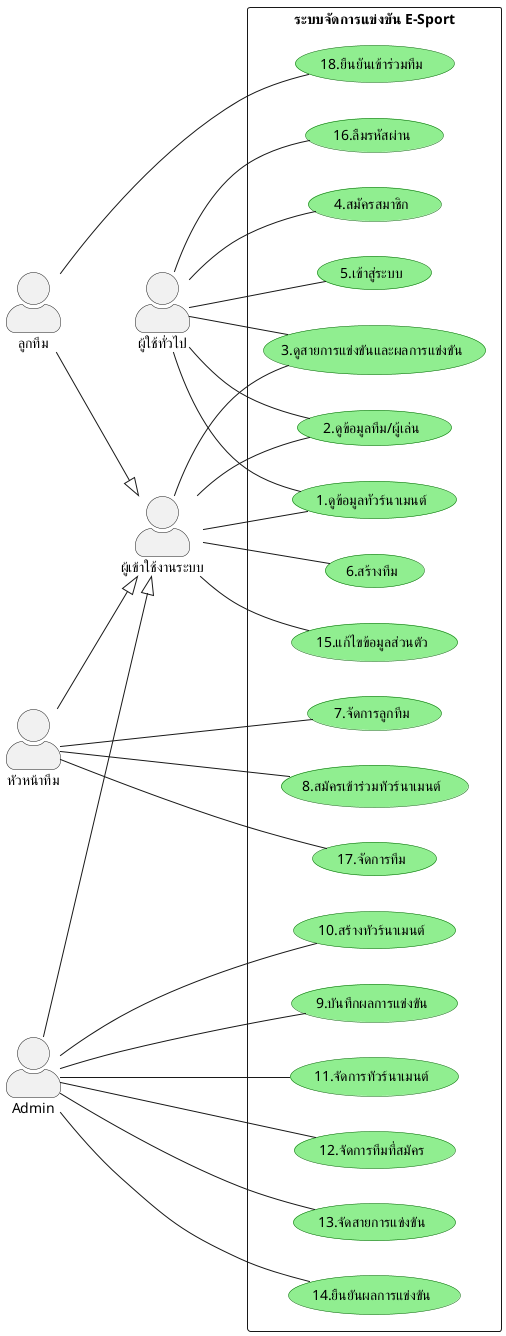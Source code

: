 @startuml "Use Case Diagram (Revised)"
' ตั้งค่า theme ของแผนภาพ
skinparam actorStyle awesome
skinparam usecase {
    BackgroundColor #LightGreen
    BorderColor #DarkGreen
}
left to right direction

' กำหนด Actor
actor "ผู้ใช้ทั่วไป" as User
actor "ลูกทีม" as Member
actor "หัวหน้าทีม" as TeamLead
actor "Admin" as Admin
actor "ผู้เข้าใช้งานระบบ" as SiteUser

rectangle "ระบบจัดการแข่งขัน E-Sport" {
    ' Use Cases - General
    usecase UC01 as "1.ดูข้อมูลทัวร์นาเมนต์"
    usecase UC16 as "16.ลืมรหัสผ่าน"
    usecase UC02 as "2.ดูข้อมูลทีม/ผู้เล่น"
    usecase UC03 as "3.ดูสายการแข่งขันและผลการแข่งขัน"
    usecase UC04 as "4.สมัครสมาชิก"
    usecase UC05 as "5.เข้าสู่ระบบ"

    ' Use Cases - Team Management
    usecase UC06 as "6.สร้างทีม"
    usecase UC07 as "7.จัดการลูกทีม"
    usecase UC08 as "8.สมัครเข้าร่วมทัวร์นาเมนต์"
    usecase UC17 as "17.จัดการทีม"

    usecase UC18 as "18.ยืนยันเข้าร่วมทีม"
    ' use case for admin
    usecase UC10 as "10.สร้างทัวร์นาเมนต์"
    usecase UC09 as "9.บันทึกผลการแข่งขัน"
    usecase UC11 as "11.จัดการทัวร์นาเมนต์"
    usecase UC12 as "12.จัดการทีมที่สมัคร"
    usecase UC13 as "13.จัดสายการแข่งขัน"
    usecase UC14 as "14.ยืนยันผลการแข่งขัน"

    usecase UC15 as "15.แก้ไขข้อมูลส่วนตัว"
}

' --- General User Flow ---
User -- UC01
User -- UC16
User -- UC02
User -- UC03
User -- UC04
User -- UC05

' --- SiteUser (Logged-in User) Flow ---
SiteUser -- UC01
SiteUser -- UC02
SiteUser -- UC03
SiteUser -- UC15
' *** จุดแก้ไขที่สำคัญ ***
' SiteUser คือผู้ที่สามารถ "สร้างทีม" เพื่อที่จะกลายเป็น TeamLead
SiteUser -- UC06

' --- TeamLead Flow ---
' หลังจากเป็น TeamLead แล้ว จึงจะสามารถจัดการทีมได้
TeamLead -- UC07
TeamLead -- UC08
TeamLead -- UC17

' --- Member Flow ---
Member -- UC18

' --- Admin Flow ---
Admin -- UC11
Admin -- UC09
Admin -- UC10
Admin -- UC12
Admin -- UC13
Admin -- UC14

' --- Generalization (Inheritance) ---
TeamLead --|> SiteUser
Admin --|> SiteUser
Member --|> SiteUser

@enduml
